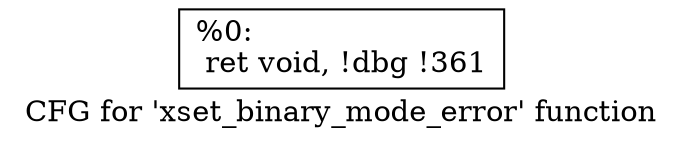 digraph "CFG for 'xset_binary_mode_error' function" {
	label="CFG for 'xset_binary_mode_error' function";

	Node0x1a61830 [shape=record,label="{%0:\l  ret void, !dbg !361\l}"];
}
